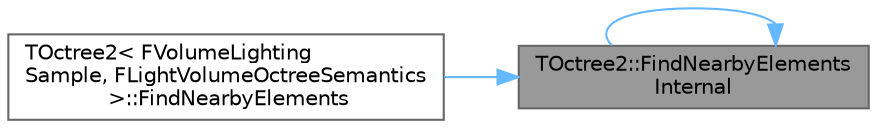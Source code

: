 digraph "TOctree2::FindNearbyElementsInternal"
{
 // INTERACTIVE_SVG=YES
 // LATEX_PDF_SIZE
  bgcolor="transparent";
  edge [fontname=Helvetica,fontsize=10,labelfontname=Helvetica,labelfontsize=10];
  node [fontname=Helvetica,fontsize=10,shape=box,height=0.2,width=0.4];
  rankdir="RL";
  Node1 [id="Node000001",label="TOctree2::FindNearbyElements\lInternal",height=0.2,width=0.4,color="gray40", fillcolor="grey60", style="filled", fontcolor="black",tooltip=" "];
  Node1 -> Node2 [id="edge1_Node000001_Node000002",dir="back",color="steelblue1",style="solid",tooltip=" "];
  Node2 [id="Node000002",label="TOctree2\< FVolumeLighting\lSample, FLightVolumeOctreeSemantics\l \>::FindNearbyElements",height=0.2,width=0.4,color="grey40", fillcolor="white", style="filled",URL="$db/d87/classTOctree2.html#a21dc1e8f07892cae81acd4720a955cf0",tooltip=" "];
  Node1 -> Node1 [id="edge2_Node000001_Node000001",dir="back",color="steelblue1",style="solid",tooltip=" "];
}
